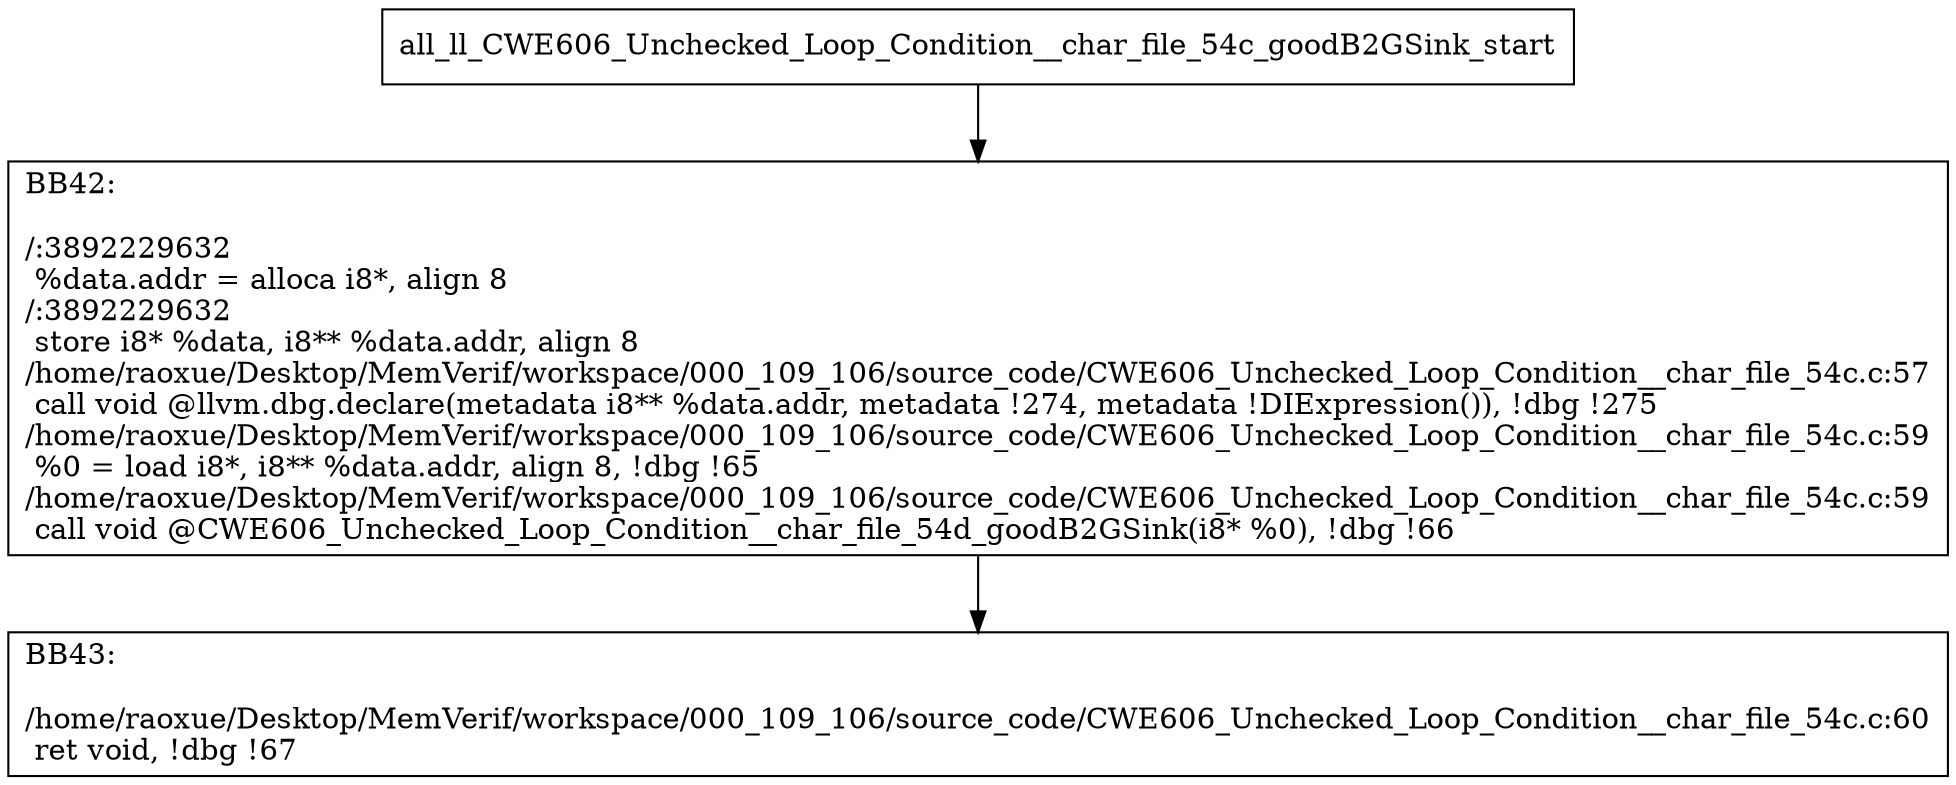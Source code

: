 digraph "CFG for'all_ll_CWE606_Unchecked_Loop_Condition__char_file_54c_goodB2GSink' function" {
	BBall_ll_CWE606_Unchecked_Loop_Condition__char_file_54c_goodB2GSink_start[shape=record,label="{all_ll_CWE606_Unchecked_Loop_Condition__char_file_54c_goodB2GSink_start}"];
	BBall_ll_CWE606_Unchecked_Loop_Condition__char_file_54c_goodB2GSink_start-> all_ll_CWE606_Unchecked_Loop_Condition__char_file_54c_goodB2GSinkBB42;
	all_ll_CWE606_Unchecked_Loop_Condition__char_file_54c_goodB2GSinkBB42 [shape=record, label="{BB42:\l\l/:3892229632\l
  %data.addr = alloca i8*, align 8\l
/:3892229632\l
  store i8* %data, i8** %data.addr, align 8\l
/home/raoxue/Desktop/MemVerif/workspace/000_109_106/source_code/CWE606_Unchecked_Loop_Condition__char_file_54c.c:57\l
  call void @llvm.dbg.declare(metadata i8** %data.addr, metadata !274, metadata !DIExpression()), !dbg !275\l
/home/raoxue/Desktop/MemVerif/workspace/000_109_106/source_code/CWE606_Unchecked_Loop_Condition__char_file_54c.c:59\l
  %0 = load i8*, i8** %data.addr, align 8, !dbg !65\l
/home/raoxue/Desktop/MemVerif/workspace/000_109_106/source_code/CWE606_Unchecked_Loop_Condition__char_file_54c.c:59\l
  call void @CWE606_Unchecked_Loop_Condition__char_file_54d_goodB2GSink(i8* %0), !dbg !66\l
}"];
	all_ll_CWE606_Unchecked_Loop_Condition__char_file_54c_goodB2GSinkBB42-> all_ll_CWE606_Unchecked_Loop_Condition__char_file_54c_goodB2GSinkBB43;
	all_ll_CWE606_Unchecked_Loop_Condition__char_file_54c_goodB2GSinkBB43 [shape=record, label="{BB43:\l\l/home/raoxue/Desktop/MemVerif/workspace/000_109_106/source_code/CWE606_Unchecked_Loop_Condition__char_file_54c.c:60\l
  ret void, !dbg !67\l
}"];
}
